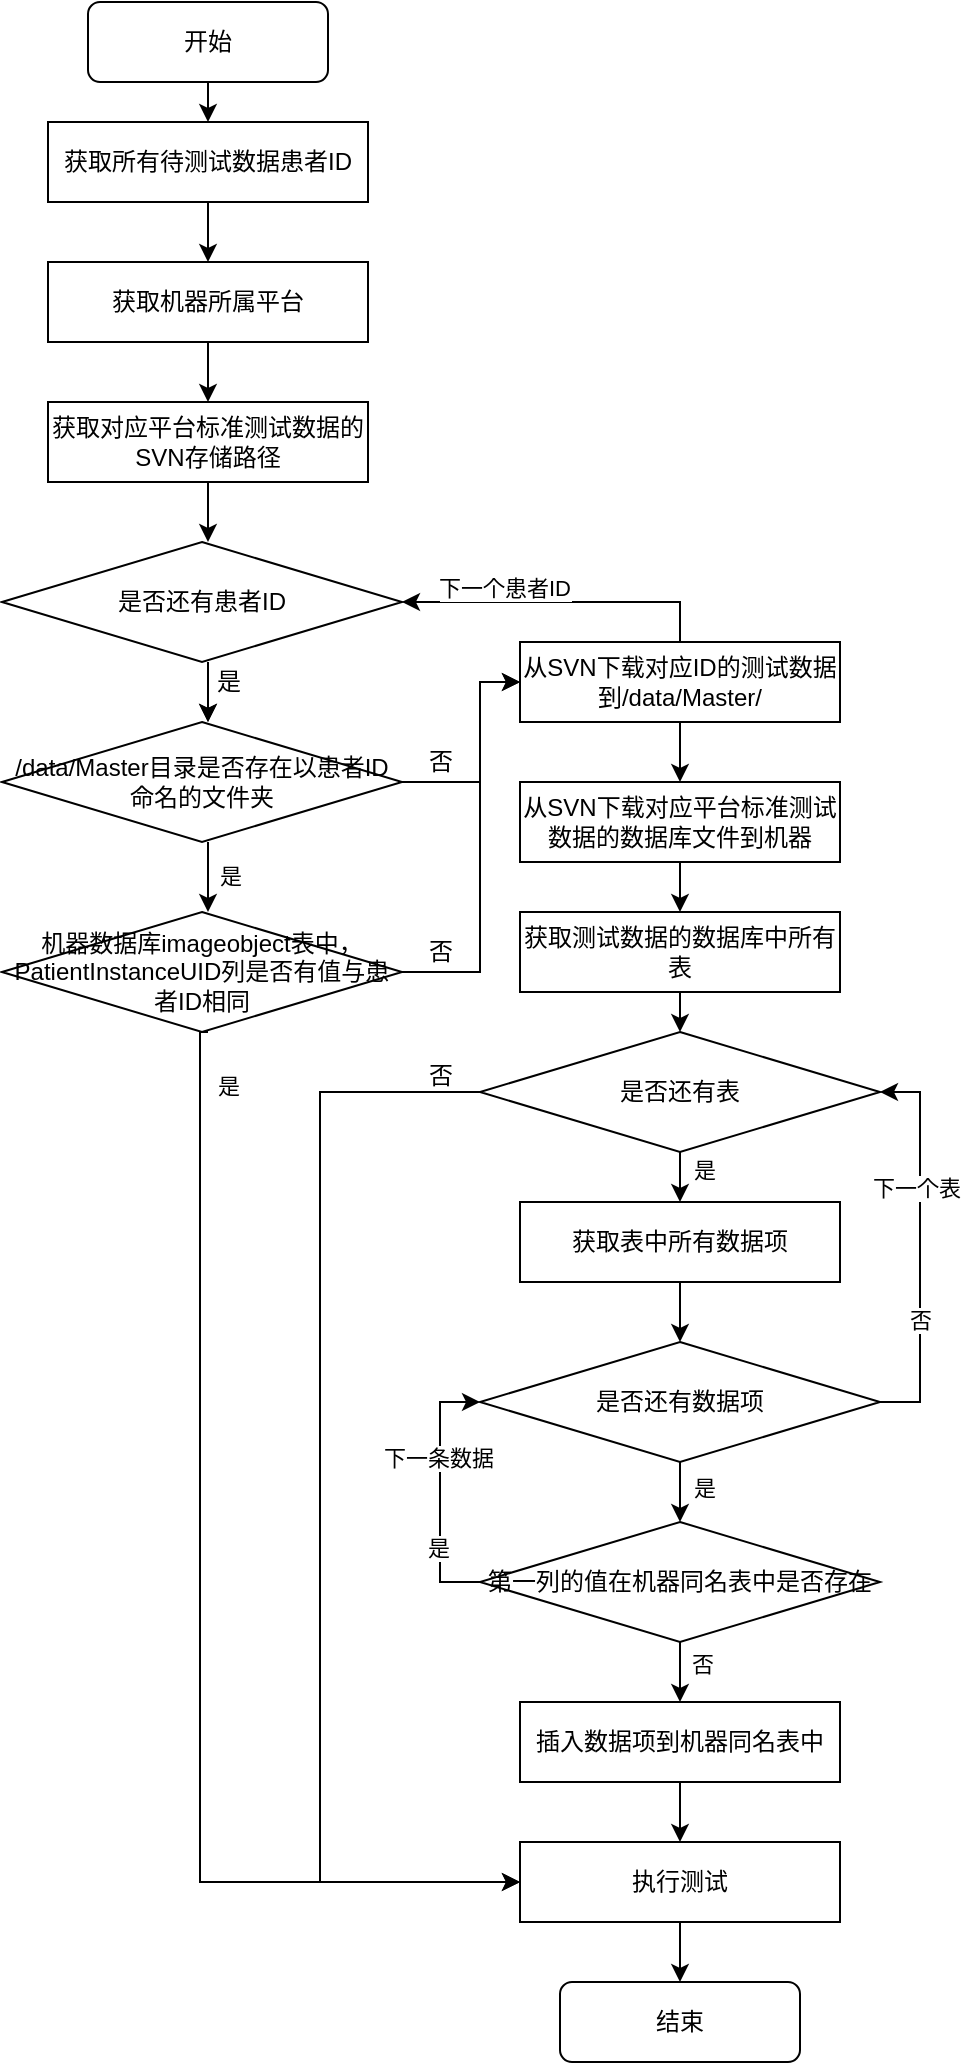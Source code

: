 <mxfile version="14.7.4" type="github">
  <diagram id="C5RBs43oDa-KdzZeNtuy" name="Page-1">
    <mxGraphModel dx="1170" dy="748" grid="1" gridSize="10" guides="1" tooltips="1" connect="1" arrows="1" fold="1" page="1" pageScale="1" pageWidth="827" pageHeight="1169" math="0" shadow="0">
      <root>
        <mxCell id="WIyWlLk6GJQsqaUBKTNV-0" />
        <mxCell id="WIyWlLk6GJQsqaUBKTNV-1" parent="WIyWlLk6GJQsqaUBKTNV-0" />
        <mxCell id="-M3pmQ5bMC1EPvfwLZvw-0" style="edgeStyle=orthogonalEdgeStyle;rounded=0;orthogonalLoop=1;jettySize=auto;html=1;exitX=0.5;exitY=1;exitDx=0;exitDy=0;entryX=0.5;entryY=0;entryDx=0;entryDy=0;fontColor=#000000;" parent="WIyWlLk6GJQsqaUBKTNV-1" source="-M3pmQ5bMC1EPvfwLZvw-1" target="-M3pmQ5bMC1EPvfwLZvw-16" edge="1">
          <mxGeometry relative="1" as="geometry" />
        </mxCell>
        <mxCell id="-M3pmQ5bMC1EPvfwLZvw-1" value="获取机器所属平台" style="rounded=0;whiteSpace=wrap;html=1;" parent="WIyWlLk6GJQsqaUBKTNV-1" vertex="1">
          <mxGeometry x="274" y="200" width="160" height="40" as="geometry" />
        </mxCell>
        <mxCell id="-M3pmQ5bMC1EPvfwLZvw-2" style="edgeStyle=orthogonalEdgeStyle;rounded=0;orthogonalLoop=1;jettySize=auto;html=1;exitX=0.5;exitY=1;exitDx=0;exitDy=0;" parent="WIyWlLk6GJQsqaUBKTNV-1" source="-M3pmQ5bMC1EPvfwLZvw-1" target="-M3pmQ5bMC1EPvfwLZvw-1" edge="1">
          <mxGeometry relative="1" as="geometry" />
        </mxCell>
        <mxCell id="D7oIa9tSVNnKCasW1THr-21" style="edgeStyle=orthogonalEdgeStyle;rounded=0;orthogonalLoop=1;jettySize=auto;html=1;exitX=0.5;exitY=0;exitDx=0;exitDy=0;entryX=1;entryY=0.5;entryDx=0;entryDy=0;" edge="1" parent="WIyWlLk6GJQsqaUBKTNV-1" source="-M3pmQ5bMC1EPvfwLZvw-3" target="-M3pmQ5bMC1EPvfwLZvw-10">
          <mxGeometry relative="1" as="geometry" />
        </mxCell>
        <mxCell id="D7oIa9tSVNnKCasW1THr-22" value="下一个患者ID" style="edgeLabel;html=1;align=center;verticalAlign=middle;resizable=0;points=[];" vertex="1" connectable="0" parent="D7oIa9tSVNnKCasW1THr-21">
          <mxGeometry x="0.364" y="-7" relative="1" as="geometry">
            <mxPoint as="offset" />
          </mxGeometry>
        </mxCell>
        <mxCell id="D7oIa9tSVNnKCasW1THr-29" style="edgeStyle=orthogonalEdgeStyle;rounded=0;orthogonalLoop=1;jettySize=auto;html=1;exitX=0.5;exitY=1;exitDx=0;exitDy=0;entryX=0.5;entryY=0;entryDx=0;entryDy=0;" edge="1" parent="WIyWlLk6GJQsqaUBKTNV-1" source="-M3pmQ5bMC1EPvfwLZvw-3" target="D7oIa9tSVNnKCasW1THr-24">
          <mxGeometry relative="1" as="geometry" />
        </mxCell>
        <mxCell id="-M3pmQ5bMC1EPvfwLZvw-3" value="从SVN下载对应ID的测试数据到/data/Master/" style="rounded=0;whiteSpace=wrap;html=1;" parent="WIyWlLk6GJQsqaUBKTNV-1" vertex="1">
          <mxGeometry x="510" y="390" width="160" height="40" as="geometry" />
        </mxCell>
        <mxCell id="D7oIa9tSVNnKCasW1THr-8" style="edgeStyle=orthogonalEdgeStyle;rounded=0;orthogonalLoop=1;jettySize=auto;html=1;exitX=0.5;exitY=1;exitDx=0;exitDy=0;entryX=0.5;entryY=0;entryDx=0;entryDy=0;" edge="1" parent="WIyWlLk6GJQsqaUBKTNV-1">
          <mxGeometry relative="1" as="geometry">
            <mxPoint x="354" y="490" as="sourcePoint" />
            <mxPoint x="354" y="525" as="targetPoint" />
          </mxGeometry>
        </mxCell>
        <mxCell id="D7oIa9tSVNnKCasW1THr-9" value="是" style="edgeLabel;html=1;align=center;verticalAlign=middle;resizable=0;points=[];" vertex="1" connectable="0" parent="D7oIa9tSVNnKCasW1THr-8">
          <mxGeometry x="-0.06" y="11" relative="1" as="geometry">
            <mxPoint as="offset" />
          </mxGeometry>
        </mxCell>
        <mxCell id="D7oIa9tSVNnKCasW1THr-16" style="edgeStyle=orthogonalEdgeStyle;rounded=0;orthogonalLoop=1;jettySize=auto;html=1;exitX=1;exitY=0.5;exitDx=0;exitDy=0;entryX=0;entryY=0.5;entryDx=0;entryDy=0;" edge="1" parent="WIyWlLk6GJQsqaUBKTNV-1" source="-M3pmQ5bMC1EPvfwLZvw-5" target="-M3pmQ5bMC1EPvfwLZvw-3">
          <mxGeometry relative="1" as="geometry">
            <Array as="points">
              <mxPoint x="490" y="460" />
              <mxPoint x="490" y="410" />
            </Array>
          </mxGeometry>
        </mxCell>
        <mxCell id="-M3pmQ5bMC1EPvfwLZvw-5" value="&lt;span style=&quot;&quot;&gt;/data/Master目录是否存在以患者ID命名的文件夹&lt;/span&gt;" style="rhombus;whiteSpace=wrap;html=1;" parent="WIyWlLk6GJQsqaUBKTNV-1" vertex="1">
          <mxGeometry x="251" y="430" width="200" height="60" as="geometry" />
        </mxCell>
        <mxCell id="D7oIa9tSVNnKCasW1THr-11" style="edgeStyle=orthogonalEdgeStyle;rounded=0;orthogonalLoop=1;jettySize=auto;html=1;exitX=0.5;exitY=1;exitDx=0;exitDy=0;entryX=0;entryY=0.5;entryDx=0;entryDy=0;" edge="1" parent="WIyWlLk6GJQsqaUBKTNV-1" target="D7oIa9tSVNnKCasW1THr-10">
          <mxGeometry relative="1" as="geometry">
            <mxPoint x="354" y="585" as="sourcePoint" />
            <Array as="points">
              <mxPoint x="350" y="585" />
              <mxPoint x="350" y="1010" />
            </Array>
          </mxGeometry>
        </mxCell>
        <mxCell id="D7oIa9tSVNnKCasW1THr-12" value="是" style="edgeLabel;html=1;align=center;verticalAlign=middle;resizable=0;points=[];" vertex="1" connectable="0" parent="D7oIa9tSVNnKCasW1THr-11">
          <mxGeometry x="0.035" y="12" relative="1" as="geometry">
            <mxPoint x="2" y="-274" as="offset" />
          </mxGeometry>
        </mxCell>
        <mxCell id="D7oIa9tSVNnKCasW1THr-14" style="edgeStyle=orthogonalEdgeStyle;rounded=0;orthogonalLoop=1;jettySize=auto;html=1;exitX=1;exitY=0.5;exitDx=0;exitDy=0;entryX=0;entryY=0.5;entryDx=0;entryDy=0;" edge="1" parent="WIyWlLk6GJQsqaUBKTNV-1" source="-M3pmQ5bMC1EPvfwLZvw-7" target="-M3pmQ5bMC1EPvfwLZvw-3">
          <mxGeometry relative="1" as="geometry">
            <Array as="points">
              <mxPoint x="490" y="555" />
              <mxPoint x="490" y="410" />
            </Array>
          </mxGeometry>
        </mxCell>
        <mxCell id="-M3pmQ5bMC1EPvfwLZvw-7" value="&lt;font style=&quot;font-size: 12px&quot;&gt;机器数据库imageobject表中，PatientInstanceUID列是否有值与患者ID相同&lt;/font&gt;" style="rhombus;whiteSpace=wrap;html=1;" parent="WIyWlLk6GJQsqaUBKTNV-1" vertex="1">
          <mxGeometry x="251" y="525" width="200" height="60" as="geometry" />
        </mxCell>
        <mxCell id="-M3pmQ5bMC1EPvfwLZvw-8" style="edgeStyle=orthogonalEdgeStyle;rounded=0;orthogonalLoop=1;jettySize=auto;html=1;exitX=0.5;exitY=1;exitDx=0;exitDy=0;entryX=0.5;entryY=0;entryDx=0;entryDy=0;fontColor=#000000;" parent="WIyWlLk6GJQsqaUBKTNV-1" edge="1">
          <mxGeometry relative="1" as="geometry">
            <mxPoint x="354" y="400" as="sourcePoint" />
            <mxPoint x="354" y="430" as="targetPoint" />
          </mxGeometry>
        </mxCell>
        <mxCell id="-M3pmQ5bMC1EPvfwLZvw-9" value="" style="edgeStyle=orthogonalEdgeStyle;rounded=0;orthogonalLoop=1;jettySize=auto;html=1;fontColor=#000000;" parent="WIyWlLk6GJQsqaUBKTNV-1" edge="1">
          <mxGeometry relative="1" as="geometry">
            <mxPoint x="354" y="400" as="sourcePoint" />
            <mxPoint x="354" y="430" as="targetPoint" />
          </mxGeometry>
        </mxCell>
        <mxCell id="-M3pmQ5bMC1EPvfwLZvw-10" value="是否还有患者ID" style="rhombus;whiteSpace=wrap;html=1;" parent="WIyWlLk6GJQsqaUBKTNV-1" vertex="1">
          <mxGeometry x="251" y="340" width="200" height="60" as="geometry" />
        </mxCell>
        <mxCell id="-M3pmQ5bMC1EPvfwLZvw-12" value="结束" style="rounded=1;whiteSpace=wrap;html=1;labelBackgroundColor=none;fontColor=#000000;" parent="WIyWlLk6GJQsqaUBKTNV-1" vertex="1">
          <mxGeometry x="530" y="1060" width="120" height="40" as="geometry" />
        </mxCell>
        <mxCell id="-M3pmQ5bMC1EPvfwLZvw-13" style="edgeStyle=orthogonalEdgeStyle;rounded=0;orthogonalLoop=1;jettySize=auto;html=1;exitX=0.5;exitY=1;exitDx=0;exitDy=0;entryX=0.5;entryY=0;entryDx=0;entryDy=0;fontColor=#000000;" parent="WIyWlLk6GJQsqaUBKTNV-1" source="-M3pmQ5bMC1EPvfwLZvw-14" target="-M3pmQ5bMC1EPvfwLZvw-1" edge="1">
          <mxGeometry relative="1" as="geometry" />
        </mxCell>
        <mxCell id="-M3pmQ5bMC1EPvfwLZvw-14" value="获取所有待测试数据患者ID" style="rounded=0;whiteSpace=wrap;html=1;" parent="WIyWlLk6GJQsqaUBKTNV-1" vertex="1">
          <mxGeometry x="274" y="130" width="160" height="40" as="geometry" />
        </mxCell>
        <mxCell id="-M3pmQ5bMC1EPvfwLZvw-15" style="edgeStyle=orthogonalEdgeStyle;rounded=0;orthogonalLoop=1;jettySize=auto;html=1;exitX=0.5;exitY=1;exitDx=0;exitDy=0;entryX=0.5;entryY=0;entryDx=0;entryDy=0;fontColor=#000000;" parent="WIyWlLk6GJQsqaUBKTNV-1" source="-M3pmQ5bMC1EPvfwLZvw-16" edge="1">
          <mxGeometry relative="1" as="geometry">
            <mxPoint x="354" y="340" as="targetPoint" />
          </mxGeometry>
        </mxCell>
        <mxCell id="-M3pmQ5bMC1EPvfwLZvw-16" value="获取对应平台标准测试数据的SVN存储路径" style="rounded=0;whiteSpace=wrap;html=1;" parent="WIyWlLk6GJQsqaUBKTNV-1" vertex="1">
          <mxGeometry x="274" y="270" width="160" height="40" as="geometry" />
        </mxCell>
        <mxCell id="-M3pmQ5bMC1EPvfwLZvw-18" value="是" style="text;html=1;align=center;verticalAlign=middle;resizable=0;points=[];autosize=1;strokeColor=none;fillColor=none;fontColor=#000000;" parent="WIyWlLk6GJQsqaUBKTNV-1" vertex="1">
          <mxGeometry x="349" y="400" width="30" height="20" as="geometry" />
        </mxCell>
        <mxCell id="D7oIa9tSVNnKCasW1THr-2" style="edgeStyle=orthogonalEdgeStyle;rounded=0;orthogonalLoop=1;jettySize=auto;html=1;exitX=0.5;exitY=1;exitDx=0;exitDy=0;entryX=0.5;entryY=0;entryDx=0;entryDy=0;" edge="1" parent="WIyWlLk6GJQsqaUBKTNV-1" source="D7oIa9tSVNnKCasW1THr-1" target="-M3pmQ5bMC1EPvfwLZvw-14">
          <mxGeometry relative="1" as="geometry" />
        </mxCell>
        <mxCell id="D7oIa9tSVNnKCasW1THr-1" value="开始" style="rounded=1;whiteSpace=wrap;html=1;labelBackgroundColor=none;fontColor=#000000;" vertex="1" parent="WIyWlLk6GJQsqaUBKTNV-1">
          <mxGeometry x="294" y="70" width="120" height="40" as="geometry" />
        </mxCell>
        <mxCell id="D7oIa9tSVNnKCasW1THr-13" style="edgeStyle=orthogonalEdgeStyle;rounded=0;orthogonalLoop=1;jettySize=auto;html=1;exitX=0.5;exitY=1;exitDx=0;exitDy=0;entryX=0.5;entryY=0;entryDx=0;entryDy=0;" edge="1" parent="WIyWlLk6GJQsqaUBKTNV-1" source="D7oIa9tSVNnKCasW1THr-10" target="-M3pmQ5bMC1EPvfwLZvw-12">
          <mxGeometry relative="1" as="geometry" />
        </mxCell>
        <mxCell id="D7oIa9tSVNnKCasW1THr-10" value="执行测试" style="rounded=0;whiteSpace=wrap;html=1;" vertex="1" parent="WIyWlLk6GJQsqaUBKTNV-1">
          <mxGeometry x="510" y="990" width="160" height="40" as="geometry" />
        </mxCell>
        <mxCell id="D7oIa9tSVNnKCasW1THr-31" style="edgeStyle=orthogonalEdgeStyle;rounded=0;orthogonalLoop=1;jettySize=auto;html=1;exitX=0.5;exitY=1;exitDx=0;exitDy=0;entryX=0.5;entryY=0;entryDx=0;entryDy=0;" edge="1" parent="WIyWlLk6GJQsqaUBKTNV-1" source="D7oIa9tSVNnKCasW1THr-23" target="D7oIa9tSVNnKCasW1THr-53">
          <mxGeometry relative="1" as="geometry" />
        </mxCell>
        <mxCell id="D7oIa9tSVNnKCasW1THr-54" value="是" style="edgeLabel;html=1;align=center;verticalAlign=middle;resizable=0;points=[];" vertex="1" connectable="0" parent="D7oIa9tSVNnKCasW1THr-31">
          <mxGeometry x="-0.297" y="12" relative="1" as="geometry">
            <mxPoint as="offset" />
          </mxGeometry>
        </mxCell>
        <mxCell id="D7oIa9tSVNnKCasW1THr-44" style="edgeStyle=orthogonalEdgeStyle;rounded=0;orthogonalLoop=1;jettySize=auto;html=1;exitX=0;exitY=0.5;exitDx=0;exitDy=0;entryX=0;entryY=0.5;entryDx=0;entryDy=0;" edge="1" parent="WIyWlLk6GJQsqaUBKTNV-1" source="D7oIa9tSVNnKCasW1THr-23" target="D7oIa9tSVNnKCasW1THr-10">
          <mxGeometry relative="1" as="geometry">
            <Array as="points">
              <mxPoint x="410" y="615" />
              <mxPoint x="410" y="1010" />
            </Array>
          </mxGeometry>
        </mxCell>
        <mxCell id="D7oIa9tSVNnKCasW1THr-23" value="是否还有表" style="rhombus;whiteSpace=wrap;html=1;" vertex="1" parent="WIyWlLk6GJQsqaUBKTNV-1">
          <mxGeometry x="490" y="585" width="200" height="60" as="geometry" />
        </mxCell>
        <mxCell id="D7oIa9tSVNnKCasW1THr-30" style="edgeStyle=orthogonalEdgeStyle;rounded=0;orthogonalLoop=1;jettySize=auto;html=1;exitX=0.5;exitY=1;exitDx=0;exitDy=0;startArrow=none;" edge="1" parent="WIyWlLk6GJQsqaUBKTNV-1" source="D7oIa9tSVNnKCasW1THr-49">
          <mxGeometry relative="1" as="geometry">
            <mxPoint x="590" y="530" as="targetPoint" />
          </mxGeometry>
        </mxCell>
        <mxCell id="D7oIa9tSVNnKCasW1THr-51" style="edgeStyle=orthogonalEdgeStyle;rounded=0;orthogonalLoop=1;jettySize=auto;html=1;exitX=0.5;exitY=1;exitDx=0;exitDy=0;entryX=0.5;entryY=0;entryDx=0;entryDy=0;" edge="1" parent="WIyWlLk6GJQsqaUBKTNV-1" source="D7oIa9tSVNnKCasW1THr-24" target="D7oIa9tSVNnKCasW1THr-49">
          <mxGeometry relative="1" as="geometry" />
        </mxCell>
        <mxCell id="D7oIa9tSVNnKCasW1THr-24" value="从SVN下载对应平台标准测试数据的数据库文件到机器" style="rounded=0;whiteSpace=wrap;html=1;" vertex="1" parent="WIyWlLk6GJQsqaUBKTNV-1">
          <mxGeometry x="510" y="460" width="160" height="40" as="geometry" />
        </mxCell>
        <mxCell id="D7oIa9tSVNnKCasW1THr-32" style="edgeStyle=orthogonalEdgeStyle;rounded=0;orthogonalLoop=1;jettySize=auto;html=1;exitX=0.5;exitY=1;exitDx=0;exitDy=0;entryX=0.5;entryY=0;entryDx=0;entryDy=0;" edge="1" parent="WIyWlLk6GJQsqaUBKTNV-1" source="D7oIa9tSVNnKCasW1THr-25" target="D7oIa9tSVNnKCasW1THr-26">
          <mxGeometry relative="1" as="geometry" />
        </mxCell>
        <mxCell id="D7oIa9tSVNnKCasW1THr-35" value="是" style="edgeLabel;html=1;align=center;verticalAlign=middle;resizable=0;points=[];" vertex="1" connectable="0" parent="D7oIa9tSVNnKCasW1THr-32">
          <mxGeometry x="-0.1" y="15" relative="1" as="geometry">
            <mxPoint x="-3" y="-1" as="offset" />
          </mxGeometry>
        </mxCell>
        <mxCell id="D7oIa9tSVNnKCasW1THr-39" style="edgeStyle=orthogonalEdgeStyle;rounded=0;orthogonalLoop=1;jettySize=auto;html=1;exitX=1;exitY=0.5;exitDx=0;exitDy=0;entryX=1;entryY=0.5;entryDx=0;entryDy=0;" edge="1" parent="WIyWlLk6GJQsqaUBKTNV-1" source="D7oIa9tSVNnKCasW1THr-25" target="D7oIa9tSVNnKCasW1THr-23">
          <mxGeometry relative="1" as="geometry">
            <mxPoint x="720" y="590" as="targetPoint" />
            <Array as="points">
              <mxPoint x="710" y="770" />
              <mxPoint x="710" y="615" />
            </Array>
          </mxGeometry>
        </mxCell>
        <mxCell id="D7oIa9tSVNnKCasW1THr-40" value="否" style="edgeLabel;html=1;align=center;verticalAlign=middle;resizable=0;points=[];" vertex="1" connectable="0" parent="D7oIa9tSVNnKCasW1THr-39">
          <mxGeometry x="-0.371" y="-3" relative="1" as="geometry">
            <mxPoint x="-3" as="offset" />
          </mxGeometry>
        </mxCell>
        <mxCell id="D7oIa9tSVNnKCasW1THr-41" value="下一个表" style="edgeLabel;html=1;align=center;verticalAlign=middle;resizable=0;points=[];" vertex="1" connectable="0" parent="D7oIa9tSVNnKCasW1THr-39">
          <mxGeometry x="0.3" y="2" relative="1" as="geometry">
            <mxPoint as="offset" />
          </mxGeometry>
        </mxCell>
        <mxCell id="D7oIa9tSVNnKCasW1THr-25" value="是否还有数据项" style="rhombus;whiteSpace=wrap;html=1;" vertex="1" parent="WIyWlLk6GJQsqaUBKTNV-1">
          <mxGeometry x="490" y="740" width="200" height="60" as="geometry" />
        </mxCell>
        <mxCell id="D7oIa9tSVNnKCasW1THr-33" style="edgeStyle=orthogonalEdgeStyle;rounded=0;orthogonalLoop=1;jettySize=auto;html=1;exitX=0.5;exitY=1;exitDx=0;exitDy=0;entryX=0.5;entryY=0;entryDx=0;entryDy=0;" edge="1" parent="WIyWlLk6GJQsqaUBKTNV-1" source="D7oIa9tSVNnKCasW1THr-26" target="D7oIa9tSVNnKCasW1THr-27">
          <mxGeometry relative="1" as="geometry" />
        </mxCell>
        <mxCell id="D7oIa9tSVNnKCasW1THr-42" value="否" style="edgeLabel;html=1;align=center;verticalAlign=middle;resizable=0;points=[];" vertex="1" connectable="0" parent="D7oIa9tSVNnKCasW1THr-33">
          <mxGeometry x="0.0" y="20" relative="1" as="geometry">
            <mxPoint x="-9" y="-4" as="offset" />
          </mxGeometry>
        </mxCell>
        <mxCell id="D7oIa9tSVNnKCasW1THr-36" style="edgeStyle=orthogonalEdgeStyle;rounded=0;orthogonalLoop=1;jettySize=auto;html=1;exitX=0;exitY=0.5;exitDx=0;exitDy=0;entryX=0;entryY=0.5;entryDx=0;entryDy=0;" edge="1" parent="WIyWlLk6GJQsqaUBKTNV-1" source="D7oIa9tSVNnKCasW1THr-26" target="D7oIa9tSVNnKCasW1THr-25">
          <mxGeometry relative="1" as="geometry">
            <mxPoint x="492" y="720" as="targetPoint" />
            <Array as="points">
              <mxPoint x="470" y="860" />
              <mxPoint x="470" y="770" />
            </Array>
          </mxGeometry>
        </mxCell>
        <mxCell id="D7oIa9tSVNnKCasW1THr-37" value="是" style="edgeLabel;html=1;align=center;verticalAlign=middle;resizable=0;points=[];" vertex="1" connectable="0" parent="D7oIa9tSVNnKCasW1THr-36">
          <mxGeometry x="-0.429" y="-1" relative="1" as="geometry">
            <mxPoint x="-2" as="offset" />
          </mxGeometry>
        </mxCell>
        <mxCell id="D7oIa9tSVNnKCasW1THr-38" value="下一条数据" style="edgeLabel;html=1;align=center;verticalAlign=middle;resizable=0;points=[];" vertex="1" connectable="0" parent="D7oIa9tSVNnKCasW1THr-36">
          <mxGeometry x="0.271" y="1" relative="1" as="geometry">
            <mxPoint as="offset" />
          </mxGeometry>
        </mxCell>
        <mxCell id="D7oIa9tSVNnKCasW1THr-26" value="第一列的值在机器同名表中是否存在" style="rhombus;whiteSpace=wrap;html=1;" vertex="1" parent="WIyWlLk6GJQsqaUBKTNV-1">
          <mxGeometry x="490" y="830" width="200" height="60" as="geometry" />
        </mxCell>
        <mxCell id="D7oIa9tSVNnKCasW1THr-43" style="edgeStyle=orthogonalEdgeStyle;rounded=0;orthogonalLoop=1;jettySize=auto;html=1;exitX=0.5;exitY=1;exitDx=0;exitDy=0;entryX=0.5;entryY=0;entryDx=0;entryDy=0;" edge="1" parent="WIyWlLk6GJQsqaUBKTNV-1" source="D7oIa9tSVNnKCasW1THr-27" target="D7oIa9tSVNnKCasW1THr-10">
          <mxGeometry relative="1" as="geometry" />
        </mxCell>
        <mxCell id="D7oIa9tSVNnKCasW1THr-27" value="插入数据项到机器同名表中" style="rounded=0;whiteSpace=wrap;html=1;" vertex="1" parent="WIyWlLk6GJQsqaUBKTNV-1">
          <mxGeometry x="510" y="920" width="160" height="40" as="geometry" />
        </mxCell>
        <mxCell id="D7oIa9tSVNnKCasW1THr-45" value="否" style="text;html=1;align=center;verticalAlign=middle;resizable=0;points=[];autosize=1;strokeColor=none;" vertex="1" parent="WIyWlLk6GJQsqaUBKTNV-1">
          <mxGeometry x="455" y="597" width="30" height="20" as="geometry" />
        </mxCell>
        <mxCell id="D7oIa9tSVNnKCasW1THr-47" value="否" style="text;html=1;align=center;verticalAlign=middle;resizable=0;points=[];autosize=1;strokeColor=none;" vertex="1" parent="WIyWlLk6GJQsqaUBKTNV-1">
          <mxGeometry x="455" y="440" width="30" height="20" as="geometry" />
        </mxCell>
        <mxCell id="D7oIa9tSVNnKCasW1THr-48" value="否" style="text;html=1;align=center;verticalAlign=middle;resizable=0;points=[];autosize=1;strokeColor=none;" vertex="1" parent="WIyWlLk6GJQsqaUBKTNV-1">
          <mxGeometry x="455" y="535" width="30" height="20" as="geometry" />
        </mxCell>
        <mxCell id="D7oIa9tSVNnKCasW1THr-52" style="edgeStyle=orthogonalEdgeStyle;rounded=0;orthogonalLoop=1;jettySize=auto;html=1;exitX=0.5;exitY=1;exitDx=0;exitDy=0;entryX=0.5;entryY=0;entryDx=0;entryDy=0;" edge="1" parent="WIyWlLk6GJQsqaUBKTNV-1" source="D7oIa9tSVNnKCasW1THr-49" target="D7oIa9tSVNnKCasW1THr-23">
          <mxGeometry relative="1" as="geometry" />
        </mxCell>
        <mxCell id="D7oIa9tSVNnKCasW1THr-49" value="获取测试数据的数据库中所有表" style="rounded=0;whiteSpace=wrap;html=1;" vertex="1" parent="WIyWlLk6GJQsqaUBKTNV-1">
          <mxGeometry x="510" y="525" width="160" height="40" as="geometry" />
        </mxCell>
        <mxCell id="D7oIa9tSVNnKCasW1THr-55" style="edgeStyle=orthogonalEdgeStyle;rounded=0;orthogonalLoop=1;jettySize=auto;html=1;exitX=0.5;exitY=1;exitDx=0;exitDy=0;entryX=0.5;entryY=0;entryDx=0;entryDy=0;" edge="1" parent="WIyWlLk6GJQsqaUBKTNV-1" source="D7oIa9tSVNnKCasW1THr-53" target="D7oIa9tSVNnKCasW1THr-25">
          <mxGeometry relative="1" as="geometry" />
        </mxCell>
        <mxCell id="D7oIa9tSVNnKCasW1THr-53" value="获取表中所有数据项" style="rounded=0;whiteSpace=wrap;html=1;" vertex="1" parent="WIyWlLk6GJQsqaUBKTNV-1">
          <mxGeometry x="510" y="670" width="160" height="40" as="geometry" />
        </mxCell>
      </root>
    </mxGraphModel>
  </diagram>
</mxfile>
